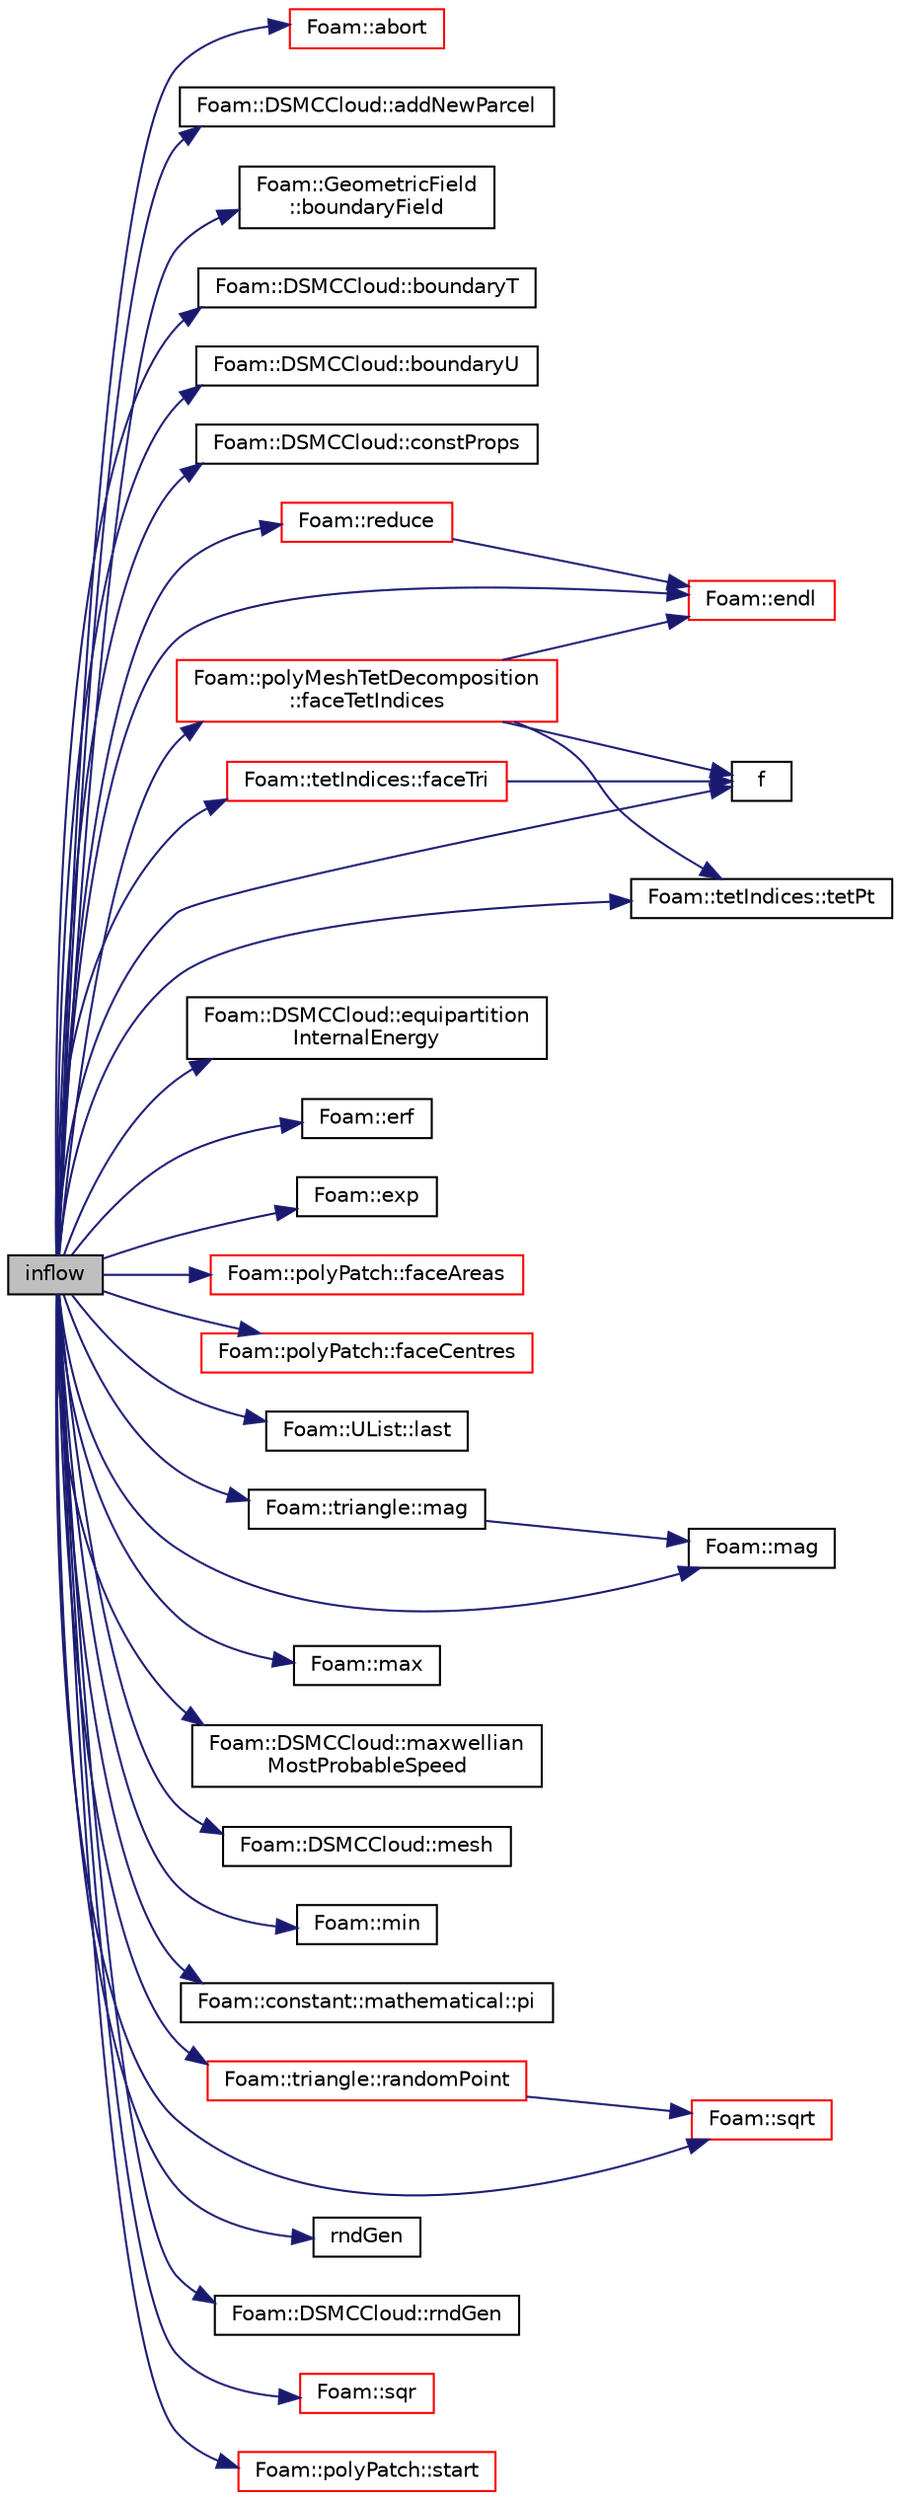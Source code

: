 digraph "inflow"
{
  bgcolor="transparent";
  edge [fontname="Helvetica",fontsize="10",labelfontname="Helvetica",labelfontsize="10"];
  node [fontname="Helvetica",fontsize="10",shape=record];
  rankdir="LR";
  Node310 [label="inflow",height=0.2,width=0.4,color="black", fillcolor="grey75", style="filled", fontcolor="black"];
  Node310 -> Node311 [color="midnightblue",fontsize="10",style="solid",fontname="Helvetica"];
  Node311 [label="Foam::abort",height=0.2,width=0.4,color="red",URL="$a21851.html#a447107a607d03e417307c203fa5fb44b"];
  Node310 -> Node356 [color="midnightblue",fontsize="10",style="solid",fontname="Helvetica"];
  Node356 [label="Foam::DSMCCloud::addNewParcel",height=0.2,width=0.4,color="black",URL="$a24813.html#a5b7a7c22793a1f4d76b9631b5c7986bb",tooltip="Add new parcel. "];
  Node310 -> Node357 [color="midnightblue",fontsize="10",style="solid",fontname="Helvetica"];
  Node357 [label="Foam::GeometricField\l::boundaryField",height=0.2,width=0.4,color="black",URL="$a23249.html#a9ff7de36fba06b4f4f77a75142ad72b6",tooltip="Return const-reference to the boundary field. "];
  Node310 -> Node358 [color="midnightblue",fontsize="10",style="solid",fontname="Helvetica"];
  Node358 [label="Foam::DSMCCloud::boundaryT",height=0.2,width=0.4,color="black",URL="$a24813.html#a0abbafca087306d95f1a90709af69aec",tooltip="Return macroscopic temperature. "];
  Node310 -> Node359 [color="midnightblue",fontsize="10",style="solid",fontname="Helvetica"];
  Node359 [label="Foam::DSMCCloud::boundaryU",height=0.2,width=0.4,color="black",URL="$a24813.html#a6ec443fe83a54085ef20a14fa3c214bb",tooltip="Return macroscopic velocity. "];
  Node310 -> Node360 [color="midnightblue",fontsize="10",style="solid",fontname="Helvetica"];
  Node360 [label="Foam::DSMCCloud::constProps",height=0.2,width=0.4,color="black",URL="$a24813.html#a2b3761dd2c3d4969ca743a686175a69b",tooltip="Return all of the constant properties. "];
  Node310 -> Node318 [color="midnightblue",fontsize="10",style="solid",fontname="Helvetica"];
  Node318 [label="Foam::endl",height=0.2,width=0.4,color="red",URL="$a21851.html#a2db8fe02a0d3909e9351bb4275b23ce4",tooltip="Add newline and flush stream. "];
  Node310 -> Node361 [color="midnightblue",fontsize="10",style="solid",fontname="Helvetica"];
  Node361 [label="Foam::DSMCCloud::equipartition\lInternalEnergy",height=0.2,width=0.4,color="black",URL="$a24813.html#aada004167effd3815e5376079a35981b",tooltip="Generate a random internal energy, sampled from the. "];
  Node310 -> Node362 [color="midnightblue",fontsize="10",style="solid",fontname="Helvetica"];
  Node362 [label="Foam::erf",height=0.2,width=0.4,color="black",URL="$a21851.html#a4ca8212bed8b44f128676f95c4d62bf3"];
  Node310 -> Node363 [color="midnightblue",fontsize="10",style="solid",fontname="Helvetica"];
  Node363 [label="Foam::exp",height=0.2,width=0.4,color="black",URL="$a21851.html#a12bca6c677fcf0977532179c3cb9bb89"];
  Node310 -> Node364 [color="midnightblue",fontsize="10",style="solid",fontname="Helvetica"];
  Node364 [label="f",height=0.2,width=0.4,color="black",URL="$a18335.html#a888be93833ac7a23170555c69c690288"];
  Node310 -> Node365 [color="midnightblue",fontsize="10",style="solid",fontname="Helvetica"];
  Node365 [label="Foam::polyPatch::faceAreas",height=0.2,width=0.4,color="red",URL="$a28633.html#a129c714af51a28e963f5f445235715b9",tooltip="Return face normals. "];
  Node310 -> Node368 [color="midnightblue",fontsize="10",style="solid",fontname="Helvetica"];
  Node368 [label="Foam::polyPatch::faceCentres",height=0.2,width=0.4,color="red",URL="$a28633.html#a7eedbc42527b683112bf222f221a714c",tooltip="Return face centres. "];
  Node310 -> Node369 [color="midnightblue",fontsize="10",style="solid",fontname="Helvetica"];
  Node369 [label="Foam::polyMeshTetDecomposition\l::faceTetIndices",height=0.2,width=0.4,color="red",URL="$a28573.html#ac928a304995a9b54928d97ec634a6270",tooltip="Return the tet decomposition of the given face, with. "];
  Node369 -> Node364 [color="midnightblue",fontsize="10",style="solid",fontname="Helvetica"];
  Node369 -> Node318 [color="midnightblue",fontsize="10",style="solid",fontname="Helvetica"];
  Node369 -> Node417 [color="midnightblue",fontsize="10",style="solid",fontname="Helvetica"];
  Node417 [label="Foam::tetIndices::tetPt",height=0.2,width=0.4,color="black",URL="$a28577.html#a13f2ab629475782777f9dc4f2174bc51",tooltip="Return the characterising tetPtI. "];
  Node310 -> Node425 [color="midnightblue",fontsize="10",style="solid",fontname="Helvetica"];
  Node425 [label="Foam::tetIndices::faceTri",height=0.2,width=0.4,color="red",URL="$a28577.html#a99a5264a0e991a77afe619a74f9ae2f1",tooltip="Return the geometry corresponding to the tri on the. "];
  Node425 -> Node364 [color="midnightblue",fontsize="10",style="solid",fontname="Helvetica"];
  Node310 -> Node426 [color="midnightblue",fontsize="10",style="solid",fontname="Helvetica"];
  Node426 [label="Foam::UList::last",height=0.2,width=0.4,color="black",URL="$a26837.html#aef07c02ea1c27bdb5906043b399e0ff0",tooltip="Return the last element of the list. "];
  Node310 -> Node427 [color="midnightblue",fontsize="10",style="solid",fontname="Helvetica"];
  Node427 [label="Foam::triangle::mag",height=0.2,width=0.4,color="black",URL="$a28761.html#a9b53370021569e27db1ddfb33196232f",tooltip="Return scalar magnitude. "];
  Node427 -> Node381 [color="midnightblue",fontsize="10",style="solid",fontname="Helvetica"];
  Node381 [label="Foam::mag",height=0.2,width=0.4,color="black",URL="$a21851.html#a929da2a3fdcf3dacbbe0487d3a330dae"];
  Node310 -> Node381 [color="midnightblue",fontsize="10",style="solid",fontname="Helvetica"];
  Node310 -> Node428 [color="midnightblue",fontsize="10",style="solid",fontname="Helvetica"];
  Node428 [label="Foam::max",height=0.2,width=0.4,color="black",URL="$a21851.html#ac993e906cf2774ae77e666bc24e81733"];
  Node310 -> Node429 [color="midnightblue",fontsize="10",style="solid",fontname="Helvetica"];
  Node429 [label="Foam::DSMCCloud::maxwellian\lMostProbableSpeed",height=0.2,width=0.4,color="black",URL="$a24813.html#a7e79103e1fc9f27ba50e6c26c4c7d510",tooltip="Most probable speed. "];
  Node310 -> Node430 [color="midnightblue",fontsize="10",style="solid",fontname="Helvetica"];
  Node430 [label="Foam::DSMCCloud::mesh",height=0.2,width=0.4,color="black",URL="$a24813.html#acb31d92d519d673eae6328d85d16fa52",tooltip="Return refernce to the mesh. "];
  Node310 -> Node431 [color="midnightblue",fontsize="10",style="solid",fontname="Helvetica"];
  Node431 [label="Foam::min",height=0.2,width=0.4,color="black",URL="$a21851.html#a253e112ad2d56d96230ff39ea7f442dc"];
  Node310 -> Node388 [color="midnightblue",fontsize="10",style="solid",fontname="Helvetica"];
  Node388 [label="Foam::constant::mathematical::pi",height=0.2,width=0.4,color="black",URL="$a21892.html#a731b8788a4c01586c35266c7ca4fed04"];
  Node310 -> Node432 [color="midnightblue",fontsize="10",style="solid",fontname="Helvetica"];
  Node432 [label="Foam::triangle::randomPoint",height=0.2,width=0.4,color="red",URL="$a28761.html#ab7ab51653cc6b4c1050b733a54aeda57",tooltip="Return a random point on the triangle from a uniform. "];
  Node432 -> Node436 [color="midnightblue",fontsize="10",style="solid",fontname="Helvetica"];
  Node436 [label="Foam::sqrt",height=0.2,width=0.4,color="red",URL="$a21851.html#a8616bd62eebf2342a80222fecb1bda71"];
  Node310 -> Node403 [color="midnightblue",fontsize="10",style="solid",fontname="Helvetica"];
  Node403 [label="Foam::reduce",height=0.2,width=0.4,color="red",URL="$a21851.html#a7ffd6af4acc2eb9ba72ee296b5ecda23"];
  Node403 -> Node318 [color="midnightblue",fontsize="10",style="solid",fontname="Helvetica"];
  Node310 -> Node437 [color="midnightblue",fontsize="10",style="solid",fontname="Helvetica"];
  Node437 [label="rndGen",height=0.2,width=0.4,color="black",URL="$a41252.html#ab8597af4c8d0209c2e0c9b1982782bfb"];
  Node310 -> Node438 [color="midnightblue",fontsize="10",style="solid",fontname="Helvetica"];
  Node438 [label="Foam::DSMCCloud::rndGen",height=0.2,width=0.4,color="black",URL="$a24813.html#a15ae97dd2d17573e849ec14c8ff64df3",tooltip="Return refernce to the random object. "];
  Node310 -> Node439 [color="midnightblue",fontsize="10",style="solid",fontname="Helvetica"];
  Node439 [label="Foam::sqr",height=0.2,width=0.4,color="red",URL="$a21851.html#a277dc11c581d53826ab5090b08f3b17b"];
  Node310 -> Node436 [color="midnightblue",fontsize="10",style="solid",fontname="Helvetica"];
  Node310 -> Node440 [color="midnightblue",fontsize="10",style="solid",fontname="Helvetica"];
  Node440 [label="Foam::polyPatch::start",height=0.2,width=0.4,color="red",URL="$a28633.html#a6bfd3e3abb11e98bdb4b98671cec1234",tooltip="Return start label of this patch in the polyMesh face list. "];
  Node310 -> Node417 [color="midnightblue",fontsize="10",style="solid",fontname="Helvetica"];
}
